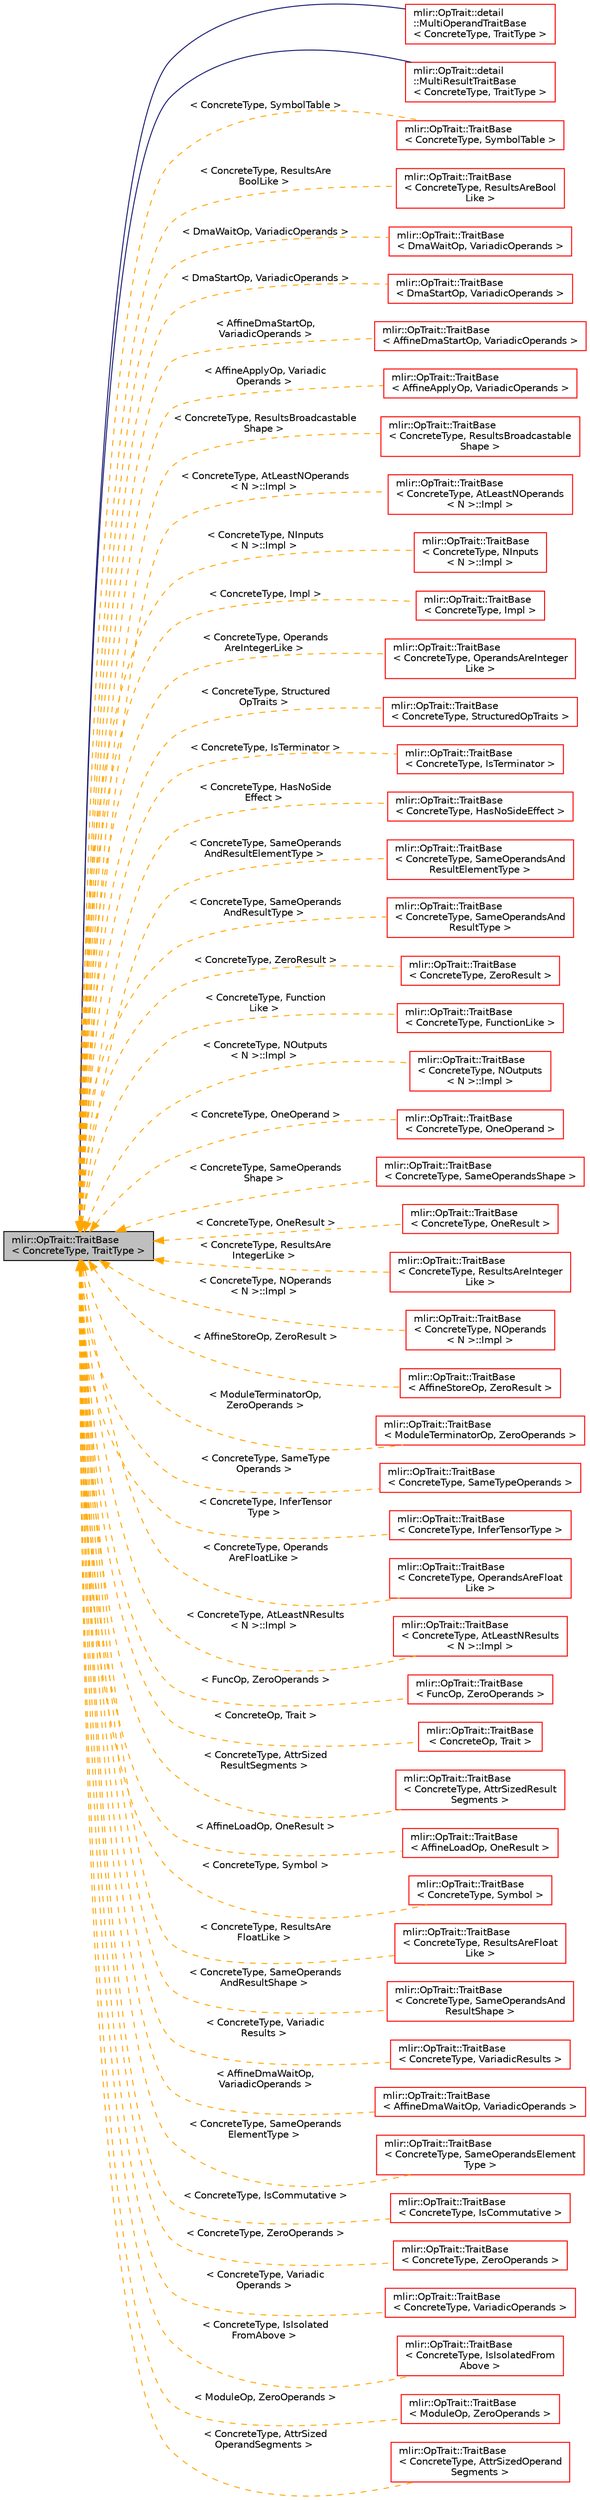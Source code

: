 digraph "mlir::OpTrait::TraitBase&lt; ConcreteType, TraitType &gt;"
{
  bgcolor="transparent";
  edge [fontname="Helvetica",fontsize="10",labelfontname="Helvetica",labelfontsize="10"];
  node [fontname="Helvetica",fontsize="10",shape=record];
  rankdir="LR";
  Node0 [label="mlir::OpTrait::TraitBase\l\< ConcreteType, TraitType \>",height=0.2,width=0.4,color="black", fillcolor="grey75", style="filled", fontcolor="black"];
  Node0 -> Node1 [dir="back",color="midnightblue",fontsize="10",style="solid",fontname="Helvetica"];
  Node1 [label="mlir::OpTrait::detail\l::MultiOperandTraitBase\l\< ConcreteType, TraitType \>",height=0.2,width=0.4,color="red",URL="$structmlir_1_1OpTrait_1_1detail_1_1MultiOperandTraitBase.html",tooltip="Utility trait base that provides accessors for derived traits that have multiple operands. "];
  Node0 -> Node28 [dir="back",color="midnightblue",fontsize="10",style="solid",fontname="Helvetica"];
  Node28 [label="mlir::OpTrait::detail\l::MultiResultTraitBase\l\< ConcreteType, TraitType \>",height=0.2,width=0.4,color="red",URL="$structmlir_1_1OpTrait_1_1detail_1_1MultiResultTraitBase.html",tooltip="Utility trait base that provides accessors for derived traits that have multiple results. "];
  Node0 -> Node35 [dir="back",color="orange",fontsize="10",style="dashed",label=" \< ConcreteType, SymbolTable \>" ,fontname="Helvetica"];
  Node35 [label="mlir::OpTrait::TraitBase\l\< ConcreteType, SymbolTable \>",height=0.2,width=0.4,color="red",URL="$classmlir_1_1OpTrait_1_1TraitBase.html"];
  Node0 -> Node37 [dir="back",color="orange",fontsize="10",style="dashed",label=" \< ConcreteType, ResultsAre\lBoolLike \>" ,fontname="Helvetica"];
  Node37 [label="mlir::OpTrait::TraitBase\l\< ConcreteType, ResultsAreBool\lLike \>",height=0.2,width=0.4,color="red",URL="$classmlir_1_1OpTrait_1_1TraitBase.html"];
  Node0 -> Node39 [dir="back",color="orange",fontsize="10",style="dashed",label=" \< DmaWaitOp, VariadicOperands \>" ,fontname="Helvetica"];
  Node39 [label="mlir::OpTrait::TraitBase\l\< DmaWaitOp, VariadicOperands \>",height=0.2,width=0.4,color="red",URL="$classmlir_1_1OpTrait_1_1TraitBase.html"];
  Node0 -> Node40 [dir="back",color="orange",fontsize="10",style="dashed",label=" \< DmaStartOp, VariadicOperands \>" ,fontname="Helvetica"];
  Node40 [label="mlir::OpTrait::TraitBase\l\< DmaStartOp, VariadicOperands \>",height=0.2,width=0.4,color="red",URL="$classmlir_1_1OpTrait_1_1TraitBase.html"];
  Node0 -> Node41 [dir="back",color="orange",fontsize="10",style="dashed",label=" \< AffineDmaStartOp,\l VariadicOperands \>" ,fontname="Helvetica"];
  Node41 [label="mlir::OpTrait::TraitBase\l\< AffineDmaStartOp, VariadicOperands \>",height=0.2,width=0.4,color="red",URL="$classmlir_1_1OpTrait_1_1TraitBase.html"];
  Node0 -> Node42 [dir="back",color="orange",fontsize="10",style="dashed",label=" \< AffineApplyOp, Variadic\lOperands \>" ,fontname="Helvetica"];
  Node42 [label="mlir::OpTrait::TraitBase\l\< AffineApplyOp, VariadicOperands \>",height=0.2,width=0.4,color="red",URL="$classmlir_1_1OpTrait_1_1TraitBase.html"];
  Node0 -> Node43 [dir="back",color="orange",fontsize="10",style="dashed",label=" \< ConcreteType, ResultsBroadcastable\lShape \>" ,fontname="Helvetica"];
  Node43 [label="mlir::OpTrait::TraitBase\l\< ConcreteType, ResultsBroadcastable\lShape \>",height=0.2,width=0.4,color="red",URL="$classmlir_1_1OpTrait_1_1TraitBase.html"];
  Node0 -> Node45 [dir="back",color="orange",fontsize="10",style="dashed",label=" \< ConcreteType, AtLeastNOperands\l\< N \>::Impl \>" ,fontname="Helvetica"];
  Node45 [label="mlir::OpTrait::TraitBase\l\< ConcreteType, AtLeastNOperands\l\< N \>::Impl \>",height=0.2,width=0.4,color="red",URL="$classmlir_1_1OpTrait_1_1TraitBase.html"];
  Node0 -> Node46 [dir="back",color="orange",fontsize="10",style="dashed",label=" \< ConcreteType, NInputs\l\< N \>::Impl \>" ,fontname="Helvetica"];
  Node46 [label="mlir::OpTrait::TraitBase\l\< ConcreteType, NInputs\l\< N \>::Impl \>",height=0.2,width=0.4,color="red",URL="$classmlir_1_1OpTrait_1_1TraitBase.html"];
  Node0 -> Node48 [dir="back",color="orange",fontsize="10",style="dashed",label=" \< ConcreteType, Impl \>" ,fontname="Helvetica"];
  Node48 [label="mlir::OpTrait::TraitBase\l\< ConcreteType, Impl \>",height=0.2,width=0.4,color="red",URL="$classmlir_1_1OpTrait_1_1TraitBase.html"];
  Node0 -> Node51 [dir="back",color="orange",fontsize="10",style="dashed",label=" \< ConcreteType, Operands\lAreIntegerLike \>" ,fontname="Helvetica"];
  Node51 [label="mlir::OpTrait::TraitBase\l\< ConcreteType, OperandsAreInteger\lLike \>",height=0.2,width=0.4,color="red",URL="$classmlir_1_1OpTrait_1_1TraitBase.html"];
  Node0 -> Node53 [dir="back",color="orange",fontsize="10",style="dashed",label=" \< ConcreteType, Structured\lOpTraits \>" ,fontname="Helvetica"];
  Node53 [label="mlir::OpTrait::TraitBase\l\< ConcreteType, StructuredOpTraits \>",height=0.2,width=0.4,color="red",URL="$classmlir_1_1OpTrait_1_1TraitBase.html"];
  Node0 -> Node55 [dir="back",color="orange",fontsize="10",style="dashed",label=" \< ConcreteType, IsTerminator \>" ,fontname="Helvetica"];
  Node55 [label="mlir::OpTrait::TraitBase\l\< ConcreteType, IsTerminator \>",height=0.2,width=0.4,color="red",URL="$classmlir_1_1OpTrait_1_1TraitBase.html"];
  Node0 -> Node57 [dir="back",color="orange",fontsize="10",style="dashed",label=" \< ConcreteType, HasNoSide\lEffect \>" ,fontname="Helvetica"];
  Node57 [label="mlir::OpTrait::TraitBase\l\< ConcreteType, HasNoSideEffect \>",height=0.2,width=0.4,color="red",URL="$classmlir_1_1OpTrait_1_1TraitBase.html"];
  Node0 -> Node59 [dir="back",color="orange",fontsize="10",style="dashed",label=" \< ConcreteType, SameOperands\lAndResultElementType \>" ,fontname="Helvetica"];
  Node59 [label="mlir::OpTrait::TraitBase\l\< ConcreteType, SameOperandsAnd\lResultElementType \>",height=0.2,width=0.4,color="red",URL="$classmlir_1_1OpTrait_1_1TraitBase.html"];
  Node0 -> Node61 [dir="back",color="orange",fontsize="10",style="dashed",label=" \< ConcreteType, SameOperands\lAndResultType \>" ,fontname="Helvetica"];
  Node61 [label="mlir::OpTrait::TraitBase\l\< ConcreteType, SameOperandsAnd\lResultType \>",height=0.2,width=0.4,color="red",URL="$classmlir_1_1OpTrait_1_1TraitBase.html"];
  Node0 -> Node63 [dir="back",color="orange",fontsize="10",style="dashed",label=" \< ConcreteType, ZeroResult \>" ,fontname="Helvetica"];
  Node63 [label="mlir::OpTrait::TraitBase\l\< ConcreteType, ZeroResult \>",height=0.2,width=0.4,color="red",URL="$classmlir_1_1OpTrait_1_1TraitBase.html"];
  Node0 -> Node68 [dir="back",color="orange",fontsize="10",style="dashed",label=" \< ConcreteType, Function\lLike \>" ,fontname="Helvetica"];
  Node68 [label="mlir::OpTrait::TraitBase\l\< ConcreteType, FunctionLike \>",height=0.2,width=0.4,color="red",URL="$classmlir_1_1OpTrait_1_1TraitBase.html"];
  Node0 -> Node70 [dir="back",color="orange",fontsize="10",style="dashed",label=" \< ConcreteType, NOutputs\l\< N \>::Impl \>" ,fontname="Helvetica"];
  Node70 [label="mlir::OpTrait::TraitBase\l\< ConcreteType, NOutputs\l\< N \>::Impl \>",height=0.2,width=0.4,color="red",URL="$classmlir_1_1OpTrait_1_1TraitBase.html"];
  Node0 -> Node72 [dir="back",color="orange",fontsize="10",style="dashed",label=" \< ConcreteType, OneOperand \>" ,fontname="Helvetica"];
  Node72 [label="mlir::OpTrait::TraitBase\l\< ConcreteType, OneOperand \>",height=0.2,width=0.4,color="red",URL="$classmlir_1_1OpTrait_1_1TraitBase.html"];
  Node0 -> Node74 [dir="back",color="orange",fontsize="10",style="dashed",label=" \< ConcreteType, SameOperands\lShape \>" ,fontname="Helvetica"];
  Node74 [label="mlir::OpTrait::TraitBase\l\< ConcreteType, SameOperandsShape \>",height=0.2,width=0.4,color="red",URL="$classmlir_1_1OpTrait_1_1TraitBase.html"];
  Node0 -> Node76 [dir="back",color="orange",fontsize="10",style="dashed",label=" \< ConcreteType, OneResult \>" ,fontname="Helvetica"];
  Node76 [label="mlir::OpTrait::TraitBase\l\< ConcreteType, OneResult \>",height=0.2,width=0.4,color="red",URL="$classmlir_1_1OpTrait_1_1TraitBase.html"];
  Node0 -> Node81 [dir="back",color="orange",fontsize="10",style="dashed",label=" \< ConcreteType, ResultsAre\lIntegerLike \>" ,fontname="Helvetica"];
  Node81 [label="mlir::OpTrait::TraitBase\l\< ConcreteType, ResultsAreInteger\lLike \>",height=0.2,width=0.4,color="red",URL="$classmlir_1_1OpTrait_1_1TraitBase.html"];
  Node0 -> Node83 [dir="back",color="orange",fontsize="10",style="dashed",label=" \< ConcreteType, NOperands\l\< N \>::Impl \>" ,fontname="Helvetica"];
  Node83 [label="mlir::OpTrait::TraitBase\l\< ConcreteType, NOperands\l\< N \>::Impl \>",height=0.2,width=0.4,color="red",URL="$classmlir_1_1OpTrait_1_1TraitBase.html"];
  Node0 -> Node84 [dir="back",color="orange",fontsize="10",style="dashed",label=" \< AffineStoreOp, ZeroResult \>" ,fontname="Helvetica"];
  Node84 [label="mlir::OpTrait::TraitBase\l\< AffineStoreOp, ZeroResult \>",height=0.2,width=0.4,color="red",URL="$classmlir_1_1OpTrait_1_1TraitBase.html"];
  Node0 -> Node85 [dir="back",color="orange",fontsize="10",style="dashed",label=" \< ModuleTerminatorOp,\l ZeroOperands \>" ,fontname="Helvetica"];
  Node85 [label="mlir::OpTrait::TraitBase\l\< ModuleTerminatorOp, ZeroOperands \>",height=0.2,width=0.4,color="red",URL="$classmlir_1_1OpTrait_1_1TraitBase.html"];
  Node0 -> Node89 [dir="back",color="orange",fontsize="10",style="dashed",label=" \< ConcreteType, SameType\lOperands \>" ,fontname="Helvetica"];
  Node89 [label="mlir::OpTrait::TraitBase\l\< ConcreteType, SameTypeOperands \>",height=0.2,width=0.4,color="red",URL="$classmlir_1_1OpTrait_1_1TraitBase.html"];
  Node0 -> Node91 [dir="back",color="orange",fontsize="10",style="dashed",label=" \< ConcreteType, InferTensor\lType \>" ,fontname="Helvetica"];
  Node91 [label="mlir::OpTrait::TraitBase\l\< ConcreteType, InferTensorType \>",height=0.2,width=0.4,color="red",URL="$classmlir_1_1OpTrait_1_1TraitBase.html"];
  Node0 -> Node93 [dir="back",color="orange",fontsize="10",style="dashed",label=" \< ConcreteType, Operands\lAreFloatLike \>" ,fontname="Helvetica"];
  Node93 [label="mlir::OpTrait::TraitBase\l\< ConcreteType, OperandsAreFloat\lLike \>",height=0.2,width=0.4,color="red",URL="$classmlir_1_1OpTrait_1_1TraitBase.html"];
  Node0 -> Node95 [dir="back",color="orange",fontsize="10",style="dashed",label=" \< ConcreteType, AtLeastNResults\l\< N \>::Impl \>" ,fontname="Helvetica"];
  Node95 [label="mlir::OpTrait::TraitBase\l\< ConcreteType, AtLeastNResults\l\< N \>::Impl \>",height=0.2,width=0.4,color="red",URL="$classmlir_1_1OpTrait_1_1TraitBase.html"];
  Node0 -> Node96 [dir="back",color="orange",fontsize="10",style="dashed",label=" \< FuncOp, ZeroOperands \>" ,fontname="Helvetica"];
  Node96 [label="mlir::OpTrait::TraitBase\l\< FuncOp, ZeroOperands \>",height=0.2,width=0.4,color="red",URL="$classmlir_1_1OpTrait_1_1TraitBase.html"];
  Node0 -> Node100 [dir="back",color="orange",fontsize="10",style="dashed",label=" \< ConcreteOp, Trait \>" ,fontname="Helvetica"];
  Node100 [label="mlir::OpTrait::TraitBase\l\< ConcreteOp, Trait \>",height=0.2,width=0.4,color="red",URL="$classmlir_1_1OpTrait_1_1TraitBase.html"];
  Node0 -> Node102 [dir="back",color="orange",fontsize="10",style="dashed",label=" \< ConcreteType, AttrSized\lResultSegments \>" ,fontname="Helvetica"];
  Node102 [label="mlir::OpTrait::TraitBase\l\< ConcreteType, AttrSizedResult\lSegments \>",height=0.2,width=0.4,color="red",URL="$classmlir_1_1OpTrait_1_1TraitBase.html"];
  Node0 -> Node104 [dir="back",color="orange",fontsize="10",style="dashed",label=" \< AffineLoadOp, OneResult \>" ,fontname="Helvetica"];
  Node104 [label="mlir::OpTrait::TraitBase\l\< AffineLoadOp, OneResult \>",height=0.2,width=0.4,color="red",URL="$classmlir_1_1OpTrait_1_1TraitBase.html"];
  Node0 -> Node105 [dir="back",color="orange",fontsize="10",style="dashed",label=" \< ConcreteType, Symbol \>" ,fontname="Helvetica"];
  Node105 [label="mlir::OpTrait::TraitBase\l\< ConcreteType, Symbol \>",height=0.2,width=0.4,color="red",URL="$classmlir_1_1OpTrait_1_1TraitBase.html"];
  Node0 -> Node107 [dir="back",color="orange",fontsize="10",style="dashed",label=" \< ConcreteType, ResultsAre\lFloatLike \>" ,fontname="Helvetica"];
  Node107 [label="mlir::OpTrait::TraitBase\l\< ConcreteType, ResultsAreFloat\lLike \>",height=0.2,width=0.4,color="red",URL="$classmlir_1_1OpTrait_1_1TraitBase.html"];
  Node0 -> Node109 [dir="back",color="orange",fontsize="10",style="dashed",label=" \< ConcreteType, SameOperands\lAndResultShape \>" ,fontname="Helvetica"];
  Node109 [label="mlir::OpTrait::TraitBase\l\< ConcreteType, SameOperandsAnd\lResultShape \>",height=0.2,width=0.4,color="red",URL="$classmlir_1_1OpTrait_1_1TraitBase.html"];
  Node0 -> Node111 [dir="back",color="orange",fontsize="10",style="dashed",label=" \< ConcreteType, Variadic\lResults \>" ,fontname="Helvetica"];
  Node111 [label="mlir::OpTrait::TraitBase\l\< ConcreteType, VariadicResults \>",height=0.2,width=0.4,color="red",URL="$classmlir_1_1OpTrait_1_1TraitBase.html"];
  Node0 -> Node112 [dir="back",color="orange",fontsize="10",style="dashed",label=" \< AffineDmaWaitOp,\l VariadicOperands \>" ,fontname="Helvetica"];
  Node112 [label="mlir::OpTrait::TraitBase\l\< AffineDmaWaitOp, VariadicOperands \>",height=0.2,width=0.4,color="red",URL="$classmlir_1_1OpTrait_1_1TraitBase.html"];
  Node0 -> Node113 [dir="back",color="orange",fontsize="10",style="dashed",label=" \< ConcreteType, SameOperands\lElementType \>" ,fontname="Helvetica"];
  Node113 [label="mlir::OpTrait::TraitBase\l\< ConcreteType, SameOperandsElement\lType \>",height=0.2,width=0.4,color="red",URL="$classmlir_1_1OpTrait_1_1TraitBase.html"];
  Node0 -> Node115 [dir="back",color="orange",fontsize="10",style="dashed",label=" \< ConcreteType, IsCommutative \>" ,fontname="Helvetica"];
  Node115 [label="mlir::OpTrait::TraitBase\l\< ConcreteType, IsCommutative \>",height=0.2,width=0.4,color="red",URL="$classmlir_1_1OpTrait_1_1TraitBase.html"];
  Node0 -> Node117 [dir="back",color="orange",fontsize="10",style="dashed",label=" \< ConcreteType, ZeroOperands \>" ,fontname="Helvetica"];
  Node117 [label="mlir::OpTrait::TraitBase\l\< ConcreteType, ZeroOperands \>",height=0.2,width=0.4,color="red",URL="$classmlir_1_1OpTrait_1_1TraitBase.html"];
  Node0 -> Node122 [dir="back",color="orange",fontsize="10",style="dashed",label=" \< ConcreteType, Variadic\lOperands \>" ,fontname="Helvetica"];
  Node122 [label="mlir::OpTrait::TraitBase\l\< ConcreteType, VariadicOperands \>",height=0.2,width=0.4,color="red",URL="$classmlir_1_1OpTrait_1_1TraitBase.html"];
  Node0 -> Node123 [dir="back",color="orange",fontsize="10",style="dashed",label=" \< ConcreteType, IsIsolated\lFromAbove \>" ,fontname="Helvetica"];
  Node123 [label="mlir::OpTrait::TraitBase\l\< ConcreteType, IsIsolatedFrom\lAbove \>",height=0.2,width=0.4,color="red",URL="$classmlir_1_1OpTrait_1_1TraitBase.html"];
  Node0 -> Node125 [dir="back",color="orange",fontsize="10",style="dashed",label=" \< ModuleOp, ZeroOperands \>" ,fontname="Helvetica"];
  Node125 [label="mlir::OpTrait::TraitBase\l\< ModuleOp, ZeroOperands \>",height=0.2,width=0.4,color="red",URL="$classmlir_1_1OpTrait_1_1TraitBase.html"];
  Node0 -> Node126 [dir="back",color="orange",fontsize="10",style="dashed",label=" \< ConcreteType, AttrSized\lOperandSegments \>" ,fontname="Helvetica"];
  Node126 [label="mlir::OpTrait::TraitBase\l\< ConcreteType, AttrSizedOperand\lSegments \>",height=0.2,width=0.4,color="red",URL="$classmlir_1_1OpTrait_1_1TraitBase.html"];
}
